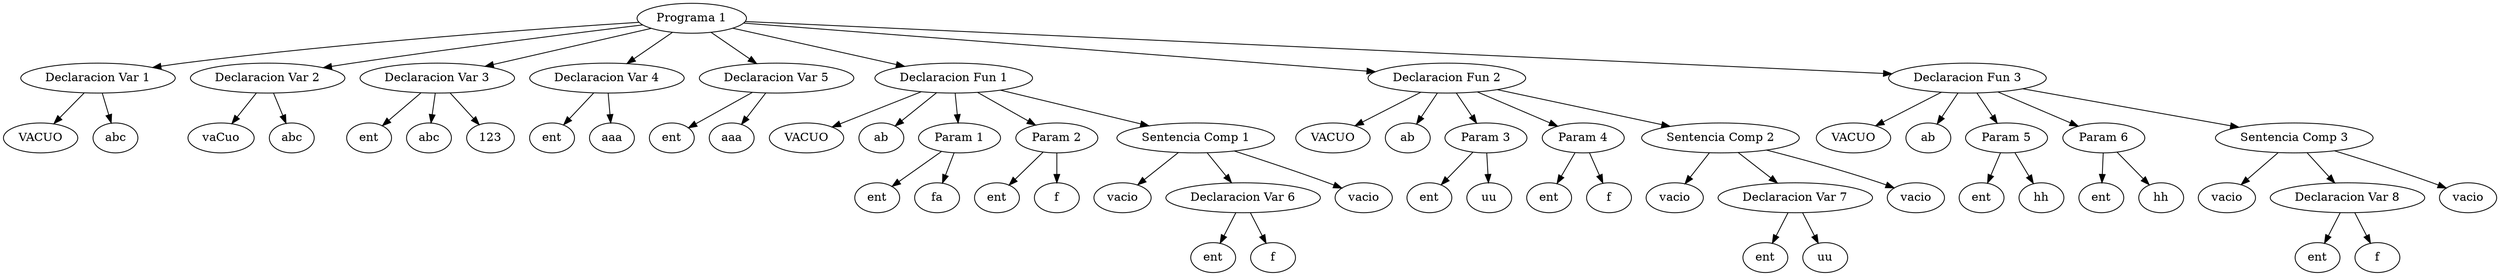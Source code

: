 digraph G {
	"Programa 1" -> "Declaracion Var 1"
	1 [label="VACUO"]
	"Declaracion Var 1" -> 1
	2 [label="abc"]
	"Declaracion Var 1" -> 2
	"Programa 1" -> "Declaracion Var 2"
	3 [label="vaCuo"]
	"Declaracion Var 2" -> 3
	4 [label="abc"]
	"Declaracion Var 2" -> 4
	"Programa 1" -> "Declaracion Var 3"
	5 [label="ent"]
	"Declaracion Var 3" -> 5
	6 [label="abc"]
	"Declaracion Var 3" -> 6
	7 [label="123"]
	"Declaracion Var 3" -> 7
	"Programa 1" -> "Declaracion Var 4"
	8 [label="ent"]
	"Declaracion Var 4" -> 8
	9 [label="aaa"]
	"Declaracion Var 4" -> 9
	"Programa 1" -> "Declaracion Var 5"
	10 [label="ent"]
	"Declaracion Var 5" -> 10
	11 [label="aaa"]
	"Declaracion Var 5" -> 11
	"Programa 1" -> "Declaracion Fun 1"
	12 [label="VACUO"]
	"Declaracion Fun 1" -> 12
	13 [label="ab"]
	"Declaracion Fun 1" -> 13
	"Declaracion Fun 1" -> "Param 1"
	14 [label="ent"]
	"Param 1" -> 14
	15 [label="fa"]
	"Param 1" -> 15
	"Declaracion Fun 1" -> "Param 2"
	16 [label="ent"]
	"Param 2" -> 16
	17 [label="f"]
	"Param 2" -> 17
	"Declaracion Fun 1" -> "Sentencia Comp 1"
	18 [label="vacio"]
	"Sentencia Comp 1" -> 18
	"Sentencia Comp 1" -> "Declaracion Var 6"
	19 [label="ent"]
	"Declaracion Var 6" -> 19
	20 [label="f"]
	"Declaracion Var 6" -> 20
	21 [label="vacio"]
	"Sentencia Comp 1" -> 21
	"Programa 1" -> "Declaracion Fun 2"
	22 [label="VACUO"]
	"Declaracion Fun 2" -> 22
	23 [label="ab"]
	"Declaracion Fun 2" -> 23
	"Declaracion Fun 2" -> "Param 3"
	24 [label="ent"]
	"Param 3" -> 24
	25 [label="uu"]
	"Param 3" -> 25
	"Declaracion Fun 2" -> "Param 4"
	26 [label="ent"]
	"Param 4" -> 26
	27 [label="f"]
	"Param 4" -> 27
	"Declaracion Fun 2" -> "Sentencia Comp 2"
	28 [label="vacio"]
	"Sentencia Comp 2" -> 28
	"Sentencia Comp 2" -> "Declaracion Var 7"
	29 [label="ent"]
	"Declaracion Var 7" -> 29
	30 [label="uu"]
	"Declaracion Var 7" -> 30
	31 [label="vacio"]
	"Sentencia Comp 2" -> 31
	"Programa 1" -> "Declaracion Fun 3"
	32 [label="VACUO"]
	"Declaracion Fun 3" -> 32
	33 [label="ab"]
	"Declaracion Fun 3" -> 33
	"Declaracion Fun 3" -> "Param 5"
	34 [label="ent"]
	"Param 5" -> 34
	35 [label="hh"]
	"Param 5" -> 35
	"Declaracion Fun 3" -> "Param 6"
	36 [label="ent"]
	"Param 6" -> 36
	37 [label="hh"]
	"Param 6" -> 37
	"Declaracion Fun 3" -> "Sentencia Comp 3"
	38 [label="vacio"]
	"Sentencia Comp 3" -> 38
	"Sentencia Comp 3" -> "Declaracion Var 8"
	39 [label="ent"]
	"Declaracion Var 8" -> 39
	40 [label="f"]
	"Declaracion Var 8" -> 40
	41 [label="vacio"]
	"Sentencia Comp 3" -> 41
}
